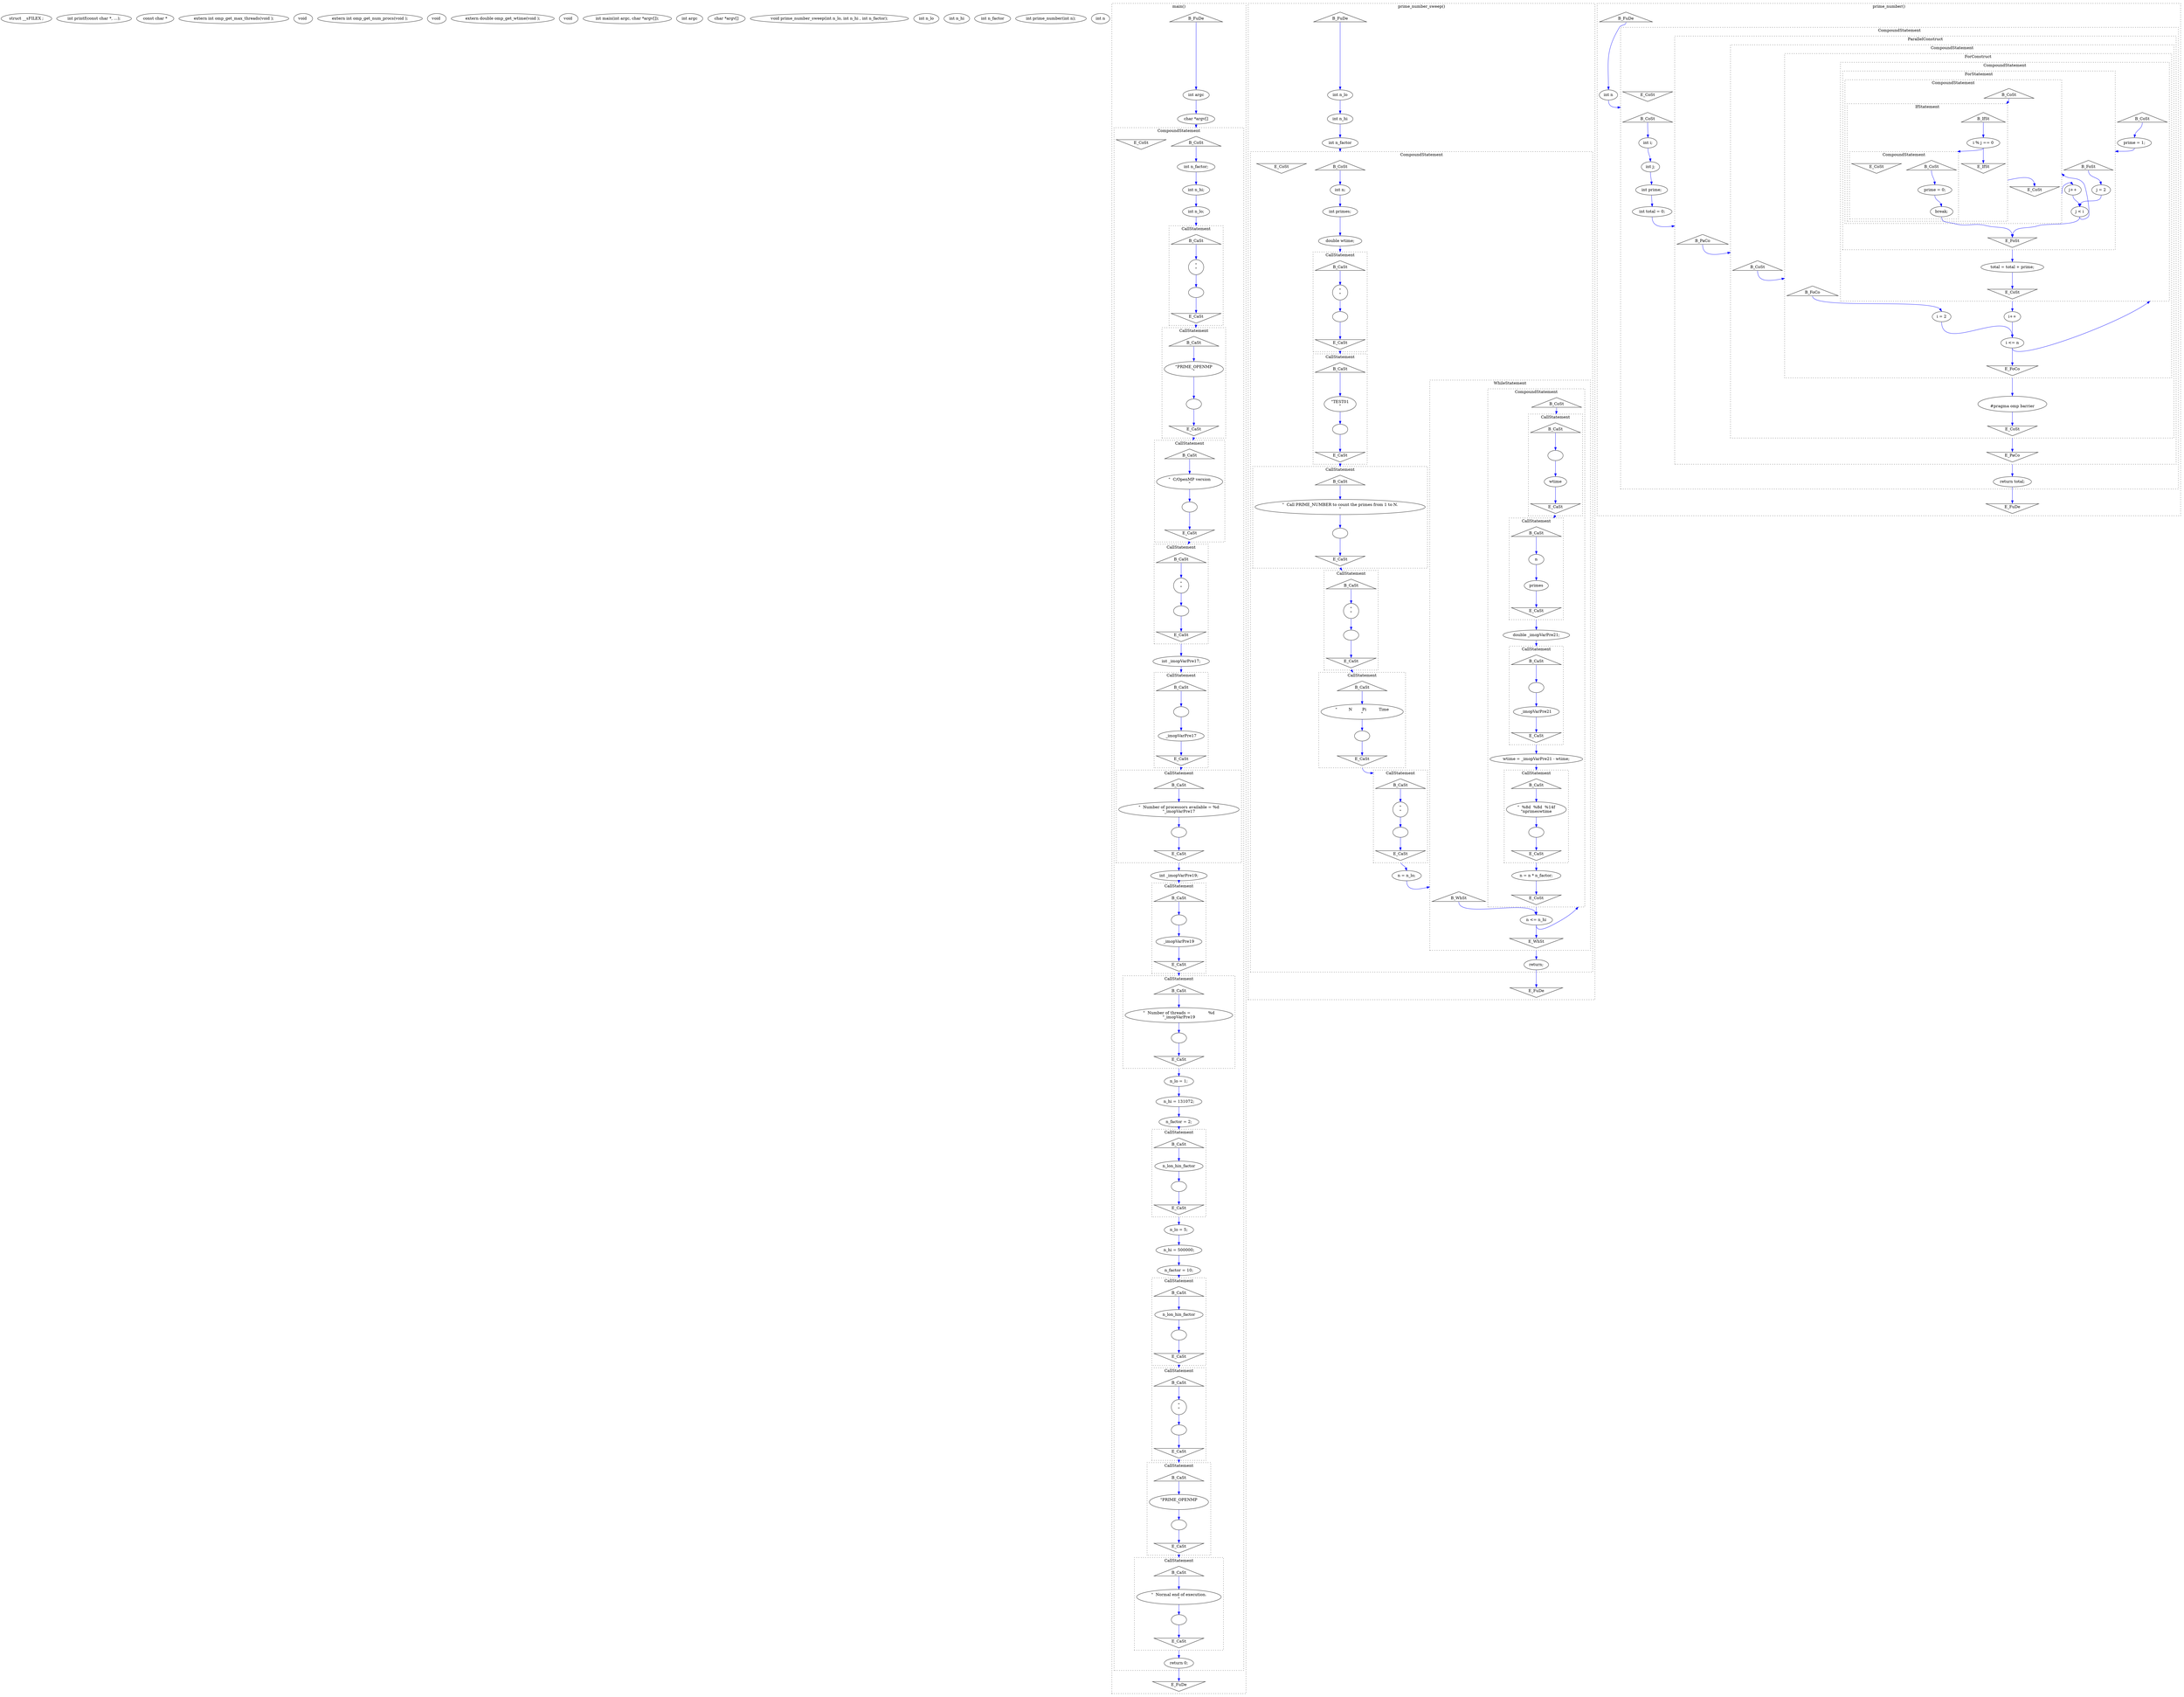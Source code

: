 digraph graph2114664380 {
	compound=true;
	edge[color=blue];
	node1724731843[label="struct __sFILEX ;"];
	node1066376662[label="int printf(const char *, ...);"];
	node1586600255[label="const char *"];
	node1451270520[label="extern int omp_get_max_threads(void );"];
	node1288141870[label="void "];
	node1744347043[label="extern int omp_get_num_procs(void );"];
	node429313384[label="void "];
	node392292416[label="extern double omp_get_wtime(void );"];
	node870698190[label="void "];
	node736709391[label="int main(int argc, char *argv[]);"];
	node1053782781[label="int argc"];
	node872627152[label="char *argv[]"];
	node1510067370[label="void prime_number_sweep(int n_lo, int n_hi , int n_factor);"];
	node312116338[label="int n_lo"];
	node997110508[label="int n_hi"];
	node2047526627[label="int n_factor"];
	node1032616650[label="int prime_number(int n);"];
	node745160567[label="int n"];
	subgraph cluster1635546341 {
		compound=true;
		style=dotted;
		label="main()";
		node1698156408[label="B_FuDe", shape="triangle"];
		node1740035246[label="E_FuDe", shape="invtriangle"];
		node64830413[label="int argc"];
		node644460953[label="char *argv[]"];
		subgraph cluster1824835605 {
			compound=true;
			style=dotted;
			label="CompoundStatement";
			node981661423[label="B_CoSt", shape="triangle"];
			node269468037[label="E_CoSt", shape="invtriangle"];
			node1374677625[label="int n_factor;"];
			node1211076369[label="int n_hi;"];
			node575593575[label="int n_lo;"];
			subgraph cluster1006485584 {
				compound=true;
				style=dotted;
				label="CallStatement";
				node466505482[label="B_CaSt", shape="triangle"];
				node1580893732[label="E_CaSt", shape="invtriangle"];
				node1547425104[label="\"\n\""];
				node1782704802[label=""];
			}
			subgraph cluster1216590855 {
				compound=true;
				style=dotted;
				label="CallStatement";
				node2107447833[label="B_CaSt", shape="triangle"];
				node60559178[label="E_CaSt", shape="invtriangle"];
				node395629617[label="\"PRIME_OPENMP\n\""];
				node1413653265[label=""];
			}
			subgraph cluster542060780 {
				compound=true;
				style=dotted;
				label="CallStatement";
				node237351678[label="B_CaSt", shape="triangle"];
				node1967892594[label="E_CaSt", shape="invtriangle"];
				node342597804[label="\"  C/OpenMP version\n\""];
				node333362446[label=""];
			}
			subgraph cluster1501587365 {
				compound=true;
				style=dotted;
				label="CallStatement";
				node1007603019[label="B_CaSt", shape="triangle"];
				node348100441[label="E_CaSt", shape="invtriangle"];
				node1597249648[label="\"\n\""];
				node1121647253[label=""];
			}
			node1508646930[label="int _imopVarPre17;"];
			subgraph cluster1164371389 {
				compound=true;
				style=dotted;
				label="CallStatement";
				node517210187[label="B_CaSt", shape="triangle"];
				node267760927[label="E_CaSt", shape="invtriangle"];
				node633070006[label=""];
				node1459794865[label="_imopVarPre17"];
			}
			subgraph cluster701141022 {
				compound=true;
				style=dotted;
				label="CallStatement";
				node1447689627[label="B_CaSt", shape="triangle"];
				node112061925[label="E_CaSt", shape="invtriangle"];
				node764577347[label="\"  Number of processors available = %d\n\"_imopVarPre17"];
				node1690254271[label=""];
			}
			node230835489[label="int _imopVarPre19;"];
			subgraph cluster540642172 {
				compound=true;
				style=dotted;
				label="CallStatement";
				node1875308878[label="B_CaSt", shape="triangle"];
				node1445157774[label="E_CaSt", shape="invtriangle"];
				node909295153[label=""];
				node1522311648[label="_imopVarPre19"];
			}
			subgraph cluster3213500 {
				compound=true;
				style=dotted;
				label="CallStatement";
				node923219673[label="B_CaSt", shape="triangle"];
				node1604125387[label="E_CaSt", shape="invtriangle"];
				node1668627309[label="\"  Number of threads =              %d\n\"_imopVarPre19"];
				node1815546035[label=""];
			}
			node553871028[label="n_lo = 1;"];
			node841283083[label="n_hi = 131072;"];
			node1791868405[label="n_factor = 2;"];
			subgraph cluster813656972 {
				compound=true;
				style=dotted;
				label="CallStatement";
				node2048425748[label="B_CaSt", shape="triangle"];
				node1863932867[label="E_CaSt", shape="invtriangle"];
				node1373810119[label="n_lon_hin_factor"];
				node1123629720[label=""];
			}
			node263025902[label="n_lo = 5;"];
			node1295083508[label="n_hi = 500000;"];
			node949057310[label="n_factor = 10;"];
			subgraph cluster1545087375 {
				compound=true;
				style=dotted;
				label="CallStatement";
				node838411509[label="B_CaSt", shape="triangle"];
				node1434041222[label="E_CaSt", shape="invtriangle"];
				node1375995437[label="n_lon_hin_factor"];
				node1561408618[label=""];
			}
			subgraph cluster282432134 {
				compound=true;
				style=dotted;
				label="CallStatement";
				node266437232[label="B_CaSt", shape="triangle"];
				node1873859565[label="E_CaSt", shape="invtriangle"];
				node1843289228[label="\"\n\""];
				node1758386724[label=""];
			}
			subgraph cluster1484531981 {
				compound=true;
				style=dotted;
				label="CallStatement";
				node1159114532[label="B_CaSt", shape="triangle"];
				node1256728724[label="E_CaSt", shape="invtriangle"];
				node1412925683[label="\"PRIME_OPENMP\n\""];
				node1151593579[label=""];
			}
			subgraph cluster1640639994 {
				compound=true;
				style=dotted;
				label="CallStatement";
				node1263793464[label="B_CaSt", shape="triangle"];
				node323326911[label="E_CaSt", shape="invtriangle"];
				node1270144618[label="\"  Normal end of execution.\n\""];
				node183284570[label=""];
			}
			node134310351[label="return 0;"];
		}
	}
	subgraph cluster19986569 {
		compound=true;
		style=dotted;
		label="prime_number_sweep()";
		node294184992[label="B_FuDe", shape="triangle"];
		node793315160[label="E_FuDe", shape="invtriangle"];
		node2040352617[label="int n_lo"];
		node1308109015[label="int n_hi"];
		node21257599[label="int n_factor"];
		subgraph cluster1669712678 {
			compound=true;
			style=dotted;
			label="CompoundStatement";
			node943081537[label="B_CoSt", shape="triangle"];
			node683962652[label="E_CoSt", shape="invtriangle"];
			node1195067075[label="int n;"];
			node1381713434[label="int primes;"];
			node500772834[label="double wtime;"];
			subgraph cluster2011791487 {
				compound=true;
				style=dotted;
				label="CallStatement";
				node1150284200[label="B_CaSt", shape="triangle"];
				node439928219[label="E_CaSt", shape="invtriangle"];
				node2138564891[label="\"\n\""];
				node341748265[label=""];
			}
			subgraph cluster48914743 {
				compound=true;
				style=dotted;
				label="CallStatement";
				node1106131243[label="B_CaSt", shape="triangle"];
				node510109769[label="E_CaSt", shape="invtriangle"];
				node1473611564[label="\"TEST01\n\""];
				node1426329391[label=""];
			}
			subgraph cluster1979313356 {
				compound=true;
				style=dotted;
				label="CallStatement";
				node1386883398[label="B_CaSt", shape="triangle"];
				node1306854175[label="E_CaSt", shape="invtriangle"];
				node1742920067[label="\"  Call PRIME_NUMBER to count the primes from 1 to N.\n\""];
				node704024720[label=""];
			}
			subgraph cluster1282287470 {
				compound=true;
				style=dotted;
				label="CallStatement";
				node1397616978[label="B_CaSt", shape="triangle"];
				node1390835631[label="E_CaSt", shape="invtriangle"];
				node889729797[label="\"\n\""];
				node680576081[label=""];
			}
			subgraph cluster1210898719 {
				compound=true;
				style=dotted;
				label="CallStatement";
				node306123060[label="B_CaSt", shape="triangle"];
				node2104028992[label="E_CaSt", shape="invtriangle"];
				node1527430292[label="\"         N        Pi          Time\n\""];
				node1567885839[label=""];
			}
			subgraph cluster741669172 {
				compound=true;
				style=dotted;
				label="CallStatement";
				node315860201[label="B_CaSt", shape="triangle"];
				node604125138[label="E_CaSt", shape="invtriangle"];
				node631659383[label="\"\n\""];
				node720167805[label=""];
			}
			node1593180232[label="n = n_lo;"];
			subgraph cluster1582071873 {
				compound=true;
				style=dotted;
				label="WhileStatement";
				node1908981452[label="B_WhSt", shape="triangle"];
				node433287555[label="E_WhSt", shape="invtriangle"];
				node266272063[label="n <= n_hi"];
				subgraph cluster802600647 {
					compound=true;
					style=dotted;
					label="CompoundStatement";
					node1543148593[label="B_CoSt", shape="triangle"];
					node1571967156[label="E_CoSt", shape="invtriangle"];
					subgraph cluster247944893 {
						compound=true;
						style=dotted;
						label="CallStatement";
						node1014166943[label="B_CaSt", shape="triangle"];
						node1625082366[label="E_CaSt", shape="invtriangle"];
						node572593338[label=""];
						node384294141[label="wtime"];
					}
					subgraph cluster315932542 {
						compound=true;
						style=dotted;
						label="CallStatement";
						node1277009227[label="B_CaSt", shape="triangle"];
						node2065857933[label="E_CaSt", shape="invtriangle"];
						node1914301543[label="n"];
						node1708570683[label="primes"];
					}
					node690521419[label="double _imopVarPre21;"];
					subgraph cluster1671846437 {
						compound=true;
						style=dotted;
						label="CallStatement";
						node1422222071[label="B_CaSt", shape="triangle"];
						node831236296[label="E_CaSt", shape="invtriangle"];
						node1840976765[label=""];
						node1016925085[label="_imopVarPre21"];
					}
					node733943822[label="wtime = _imopVarPre21 - wtime;"];
					subgraph cluster919112242 {
						compound=true;
						style=dotted;
						label="CallStatement";
						node2021707251[label="B_CaSt", shape="triangle"];
						node1541857308[label="E_CaSt", shape="invtriangle"];
						node479397964[label="\"  %8d  %8d  %14f\n\"nprimeswtime"];
						node581318631[label=""];
					}
					node611572016[label="n = n * n_factor;"];
				}
			}
			node1336735375[label="return;"];
		}
	}
	subgraph cluster1928931046 {
		compound=true;
		style=dotted;
		label="prime_number()";
		node1034568234[label="B_FuDe", shape="triangle"];
		node835227336[label="E_FuDe", shape="invtriangle"];
		node384587033[label="int n"];
		subgraph cluster1125736023 {
			compound=true;
			style=dotted;
			label="CompoundStatement";
			node858952163[label="B_CoSt", shape="triangle"];
			node1201484275[label="E_CoSt", shape="invtriangle"];
			node2036127838[label="int i;"];
			node1847637306[label="int j;"];
			node112797691[label="int prime;"];
			node1364913072[label="int total = 0;"];
			subgraph cluster1793799654 {
				compound=true;
				style=dotted;
				label="ParallelConstruct";
				node310623126[label="B_PaCo", shape="triangle"];
				node1961945640[label="E_PaCo", shape="invtriangle"];
				subgraph cluster846254484 {
					compound=true;
					style=dotted;
					label="CompoundStatement";
					node592983282[label="B_CoSt", shape="triangle"];
					node1448525331[label="E_CoSt", shape="invtriangle"];
					subgraph cluster873610597 {
						compound=true;
						style=dotted;
						label="ForConstruct";
						node1497845528[label="B_FoCo", shape="triangle"];
						node1710989308[label="E_FoCo", shape="invtriangle"];
						node2088371948[label="i = 2"];
						node1521083627[label="i <= n"];
						node1309176095[label="i++"];
						subgraph cluster1229161065 {
							compound=true;
							style=dotted;
							label="CompoundStatement";
							node195228908[label="B_CoSt", shape="triangle"];
							node471579726[label="E_CoSt", shape="invtriangle"];
							node718187988[label="prime = 1;"];
							subgraph cluster197964393 {
								compound=true;
								style=dotted;
								label="ForStatement";
								node1620890840[label="B_FoSt", shape="triangle"];
								node402115881[label="E_FoSt", shape="invtriangle"];
								node1010670443[label="j = 2"];
								node1491755116[label="j < i"];
								node938545229[label="j++"];
								subgraph cluster1190820921 {
									compound=true;
									style=dotted;
									label="CompoundStatement";
									node532087022[label="B_CoSt", shape="triangle"];
									node1332210474[label="E_CoSt", shape="invtriangle"];
									subgraph cluster255334292 {
										compound=true;
										style=dotted;
										label="IfStatement";
										node752684363[label="B_IfSt", shape="triangle"];
										node2123444693[label="E_IfSt", shape="invtriangle"];
										node623247230[label="i % j == 0"];
										subgraph cluster1316557528 {
											compound=true;
											style=dotted;
											label="CompoundStatement";
											node1402433372[label="B_CoSt", shape="triangle"];
											node737945227[label="E_CoSt", shape="invtriangle"];
											node171802996[label="prime = 0;"];
											node1354083458[label="break;"];
										}
									}
								}
							}
							node726181440[label="total = total + prime;"];
						}
					}
					node173214986[label="
#pragma omp barrier
"];
				}
			}
			node1567705314[label="return total;"];
		}
	}
	node1698156408 -> node64830413[tailport=s, headport=n, weight=8];
	node64830413 -> node644460953[weight=8, tailport=s, headport=n];
	node644460953 -> node981661423[lhead=cluster1824835605, weight=8, tailport=s, headport=n];
	node981661423 -> node1374677625[tailport=s, headport=n, weight=8];
	node1374677625 -> node1211076369[weight=8, tailport=s, headport=n];
	node1211076369 -> node575593575[weight=8, tailport=s, headport=n];
	node575593575 -> node466505482[lhead=cluster1006485584, weight=8, tailport=s, headport=n];
	node466505482 -> node1547425104[tailport=s, headport=n, weight=8];
	node1547425104 -> node1782704802[weight=8, tailport=s, headport=n];
	node1782704802 -> node1580893732[weight=8, tailport=s, headport=n];
	node1580893732 -> node2107447833[tailport=s, headport=n, ltail=cluster1006485584, lhead=cluster1216590855];
	node2107447833 -> node395629617[tailport=s, headport=n, weight=8];
	node395629617 -> node1413653265[weight=8, tailport=s, headport=n];
	node1413653265 -> node60559178[weight=8, tailport=s, headport=n];
	node60559178 -> node237351678[tailport=s, headport=n, ltail=cluster1216590855, lhead=cluster542060780];
	node237351678 -> node342597804[tailport=s, headport=n, weight=8];
	node342597804 -> node333362446[weight=8, tailport=s, headport=n];
	node333362446 -> node1967892594[weight=8, tailport=s, headport=n];
	node1967892594 -> node1007603019[tailport=s, headport=n, ltail=cluster542060780, lhead=cluster1501587365];
	node1007603019 -> node1597249648[tailport=s, headport=n, weight=8];
	node1597249648 -> node1121647253[weight=8, tailport=s, headport=n];
	node1121647253 -> node348100441[weight=8, tailport=s, headport=n];
	node348100441 -> node1508646930[tailport=s, headport=n, weight=8, ltail=cluster1501587365];
	node1508646930 -> node517210187[lhead=cluster1164371389, weight=8, tailport=s, headport=n];
	node517210187 -> node633070006[tailport=s, headport=n, weight=8];
	node633070006 -> node1459794865[weight=8, tailport=s, headport=n];
	node1459794865 -> node267760927[weight=8, tailport=s, headport=n];
	node267760927 -> node1447689627[tailport=s, headport=n, ltail=cluster1164371389, lhead=cluster701141022];
	node1447689627 -> node764577347[tailport=s, headport=n, weight=8];
	node764577347 -> node1690254271[weight=8, tailport=s, headport=n];
	node1690254271 -> node112061925[weight=8, tailport=s, headport=n];
	node112061925 -> node230835489[tailport=s, headport=n, weight=8, ltail=cluster701141022];
	node230835489 -> node1875308878[lhead=cluster540642172, weight=8, tailport=s, headport=n];
	node1875308878 -> node909295153[tailport=s, headport=n, weight=8];
	node909295153 -> node1522311648[weight=8, tailport=s, headport=n];
	node1522311648 -> node1445157774[weight=8, tailport=s, headport=n];
	node1445157774 -> node923219673[tailport=s, headport=n, ltail=cluster540642172, lhead=cluster3213500];
	node923219673 -> node1668627309[tailport=s, headport=n, weight=8];
	node1668627309 -> node1815546035[weight=8, tailport=s, headport=n];
	node1815546035 -> node1604125387[weight=8, tailport=s, headport=n];
	node1604125387 -> node553871028[tailport=s, headport=n, weight=8, ltail=cluster3213500];
	node553871028 -> node841283083[weight=8, tailport=s, headport=n];
	node841283083 -> node1791868405[weight=8, tailport=s, headport=n];
	node1791868405 -> node2048425748[lhead=cluster813656972, weight=8, tailport=s, headport=n];
	node2048425748 -> node1373810119[tailport=s, headport=n, weight=8];
	node1373810119 -> node1123629720[weight=8, tailport=s, headport=n];
	node1123629720 -> node1863932867[weight=8, tailport=s, headport=n];
	node1863932867 -> node263025902[tailport=s, headport=n, weight=8, ltail=cluster813656972];
	node263025902 -> node1295083508[weight=8, tailport=s, headport=n];
	node1295083508 -> node949057310[weight=8, tailport=s, headport=n];
	node949057310 -> node838411509[lhead=cluster1545087375, weight=8, tailport=s, headport=n];
	node838411509 -> node1375995437[tailport=s, headport=n, weight=8];
	node1375995437 -> node1561408618[weight=8, tailport=s, headport=n];
	node1561408618 -> node1434041222[weight=8, tailport=s, headport=n];
	node1434041222 -> node266437232[tailport=s, headport=n, ltail=cluster1545087375, lhead=cluster282432134];
	node266437232 -> node1843289228[tailport=s, headport=n, weight=8];
	node1843289228 -> node1758386724[weight=8, tailport=s, headport=n];
	node1758386724 -> node1873859565[weight=8, tailport=s, headport=n];
	node1873859565 -> node1159114532[tailport=s, headport=n, ltail=cluster282432134, lhead=cluster1484531981];
	node1159114532 -> node1412925683[tailport=s, headport=n, weight=8];
	node1412925683 -> node1151593579[weight=8, tailport=s, headport=n];
	node1151593579 -> node1256728724[weight=8, tailport=s, headport=n];
	node1256728724 -> node1263793464[tailport=s, headport=n, ltail=cluster1484531981, lhead=cluster1640639994];
	node1263793464 -> node1270144618[tailport=s, headport=n, weight=8];
	node1270144618 -> node183284570[weight=8, tailport=s, headport=n];
	node183284570 -> node323326911[weight=8, tailport=s, headport=n];
	node323326911 -> node134310351[tailport=s, headport=n, weight=8, ltail=cluster1640639994];
	node134310351 -> node1740035246[weight=8, tailport=s, headport=n];
	node294184992 -> node2040352617[tailport=s, headport=n, weight=8];
	node2040352617 -> node1308109015[weight=8, tailport=s, headport=n];
	node1308109015 -> node21257599[weight=8, tailport=s, headport=n];
	node21257599 -> node943081537[lhead=cluster1669712678, weight=8, tailport=s, headport=n];
	node943081537 -> node1195067075[tailport=s, headport=n, weight=8];
	node1195067075 -> node1381713434[weight=8, tailport=s, headport=n];
	node1381713434 -> node500772834[weight=8, tailport=s, headport=n];
	node500772834 -> node1150284200[lhead=cluster2011791487, weight=8, tailport=s, headport=n];
	node1150284200 -> node2138564891[tailport=s, headport=n, weight=8];
	node2138564891 -> node341748265[weight=8, tailport=s, headport=n];
	node341748265 -> node439928219[weight=8, tailport=s, headport=n];
	node439928219 -> node1106131243[tailport=s, headport=n, ltail=cluster2011791487, lhead=cluster48914743];
	node1106131243 -> node1473611564[tailport=s, headport=n, weight=8];
	node1473611564 -> node1426329391[weight=8, tailport=s, headport=n];
	node1426329391 -> node510109769[weight=8, tailport=s, headport=n];
	node510109769 -> node1386883398[tailport=s, headport=n, ltail=cluster48914743, lhead=cluster1979313356];
	node1386883398 -> node1742920067[tailport=s, headport=n, weight=8];
	node1742920067 -> node704024720[weight=8, tailport=s, headport=n];
	node704024720 -> node1306854175[weight=8, tailport=s, headport=n];
	node1306854175 -> node1397616978[tailport=s, headport=n, ltail=cluster1979313356, lhead=cluster1282287470];
	node1397616978 -> node889729797[tailport=s, headport=n, weight=8];
	node889729797 -> node680576081[weight=8, tailport=s, headport=n];
	node680576081 -> node1390835631[weight=8, tailport=s, headport=n];
	node1390835631 -> node306123060[tailport=s, headport=n, ltail=cluster1282287470, lhead=cluster1210898719];
	node306123060 -> node1527430292[tailport=s, headport=n, weight=8];
	node1527430292 -> node1567885839[weight=8, tailport=s, headport=n];
	node1567885839 -> node2104028992[weight=8, tailport=s, headport=n];
	node2104028992 -> node315860201[tailport=s, headport=n, ltail=cluster1210898719, lhead=cluster741669172];
	node315860201 -> node631659383[tailport=s, headport=n, weight=8];
	node631659383 -> node720167805[weight=8, tailport=s, headport=n];
	node720167805 -> node604125138[weight=8, tailport=s, headport=n];
	node604125138 -> node1593180232[tailport=s, headport=n, weight=8, ltail=cluster741669172];
	node1593180232 -> node1908981452[lhead=cluster1582071873, weight=8, tailport=s, headport=n];
	node1908981452 -> node266272063[tailport=s, headport=n, weight=8];
	node266272063 -> node1543148593[lhead=cluster802600647, weight=8, tailport=s, headport=n];
	node266272063 -> node433287555[weight=8, tailport=s, headport=n];
	node1543148593 -> node1014166943[tailport=s, headport=n, weight=8, lhead=cluster247944893];
	node1014166943 -> node572593338[tailport=s, headport=n, weight=8];
	node572593338 -> node384294141[weight=8, tailport=s, headport=n];
	node384294141 -> node1625082366[weight=8, tailport=s, headport=n];
	node1625082366 -> node1277009227[tailport=s, headport=n, ltail=cluster247944893, lhead=cluster315932542];
	node1277009227 -> node1914301543[tailport=s, headport=n, weight=8];
	node1914301543 -> node1708570683[weight=8, tailport=s, headport=n];
	node1708570683 -> node2065857933[weight=8, tailport=s, headport=n];
	node2065857933 -> node690521419[tailport=s, headport=n, weight=8, ltail=cluster315932542];
	node690521419 -> node1422222071[lhead=cluster1671846437, weight=8, tailport=s, headport=n];
	node1422222071 -> node1840976765[tailport=s, headport=n, weight=8];
	node1840976765 -> node1016925085[weight=8, tailport=s, headport=n];
	node1016925085 -> node831236296[weight=8, tailport=s, headport=n];
	node831236296 -> node733943822[tailport=s, headport=n, weight=8, ltail=cluster1671846437];
	node733943822 -> node2021707251[lhead=cluster919112242, weight=8, tailport=s, headport=n];
	node2021707251 -> node479397964[tailport=s, headport=n, weight=8];
	node479397964 -> node581318631[weight=8, tailport=s, headport=n];
	node581318631 -> node1541857308[weight=8, tailport=s, headport=n];
	node1541857308 -> node611572016[tailport=s, headport=n, weight=8, ltail=cluster919112242];
	node611572016 -> node1571967156[weight=8, tailport=s, headport=n];
	node1571967156 -> node266272063[tailport=s, headport=n, weight=8, ltail=cluster802600647];
	node433287555 -> node1336735375[tailport=s, headport=n, weight=8, ltail=cluster1582071873];
	node1336735375 -> node793315160[weight=8, tailport=s, headport=n];
	node1034568234 -> node384587033[tailport=s, headport=n, weight=8];
	node384587033 -> node858952163[lhead=cluster1125736023, weight=8, tailport=s, headport=n];
	node858952163 -> node2036127838[tailport=s, headport=n, weight=8];
	node2036127838 -> node1847637306[weight=8, tailport=s, headport=n];
	node1847637306 -> node112797691[weight=8, tailport=s, headport=n];
	node112797691 -> node1364913072[weight=8, tailport=s, headport=n];
	node1364913072 -> node310623126[lhead=cluster1793799654, weight=8, tailport=s, headport=n];
	node310623126 -> node592983282[tailport=s, headport=n, weight=8, lhead=cluster846254484];
	node592983282 -> node1497845528[tailport=s, headport=n, weight=8, lhead=cluster873610597];
	node1497845528 -> node2088371948[tailport=s, headport=n, weight=8];
	node2088371948 -> node1521083627[weight=8, tailport=s, headport=n];
	node1521083627 -> node195228908[lhead=cluster1229161065, weight=8, tailport=s, headport=n];
	node1521083627 -> node1710989308[weight=8, tailport=s, headport=n];
	node1309176095 -> node1521083627[weight=8, tailport=s, headport=n];
	node195228908 -> node718187988[tailport=s, headport=n, weight=8];
	node718187988 -> node1620890840[lhead=cluster197964393, weight=8, tailport=s, headport=n];
	node1620890840 -> node1010670443[tailport=s, headport=n, weight=8];
	node1010670443 -> node1491755116[weight=8, tailport=s, headport=n];
	node1491755116 -> node532087022[lhead=cluster1190820921, weight=8, tailport=s, headport=n];
	node1491755116 -> node402115881[weight=8, tailport=s, headport=n];
	node938545229 -> node1491755116[weight=8, tailport=s, headport=n];
	node532087022 -> node752684363[tailport=s, headport=n, weight=8, lhead=cluster255334292];
	node752684363 -> node623247230[tailport=s, headport=n, weight=8];
	node623247230 -> node1402433372[lhead=cluster1316557528, weight=8, tailport=s, headport=n];
	node623247230 -> node2123444693[weight=8, tailport=s, headport=n];
	node1402433372 -> node171802996[tailport=s, headport=n, weight=8];
	node171802996 -> node1354083458[weight=8, tailport=s, headport=n];
	node1354083458 -> node402115881[weight=8, tailport=s, headport=n];
	node2123444693 -> node1332210474[tailport=s, headport=n, weight=8, ltail=cluster255334292];
	node1332210474 -> node938545229[tailport=s, headport=n, weight=8, ltail=cluster1190820921];
	node402115881 -> node726181440[tailport=s, headport=n, weight=8, ltail=cluster197964393];
	node726181440 -> node471579726[weight=8, tailport=s, headport=n];
	node471579726 -> node1309176095[tailport=s, headport=n, weight=8, ltail=cluster1229161065];
	node1710989308 -> node173214986[tailport=s, headport=n, weight=8, ltail=cluster873610597];
	node173214986 -> node1448525331[weight=8, tailport=s, headport=n];
	node1448525331 -> node1961945640[tailport=s, headport=n, weight=8, ltail=cluster846254484];
	node1961945640 -> node1567705314[tailport=s, headport=n, weight=8, ltail=cluster1793799654];
	node1567705314 -> node835227336[weight=8, tailport=s, headport=n];
}
